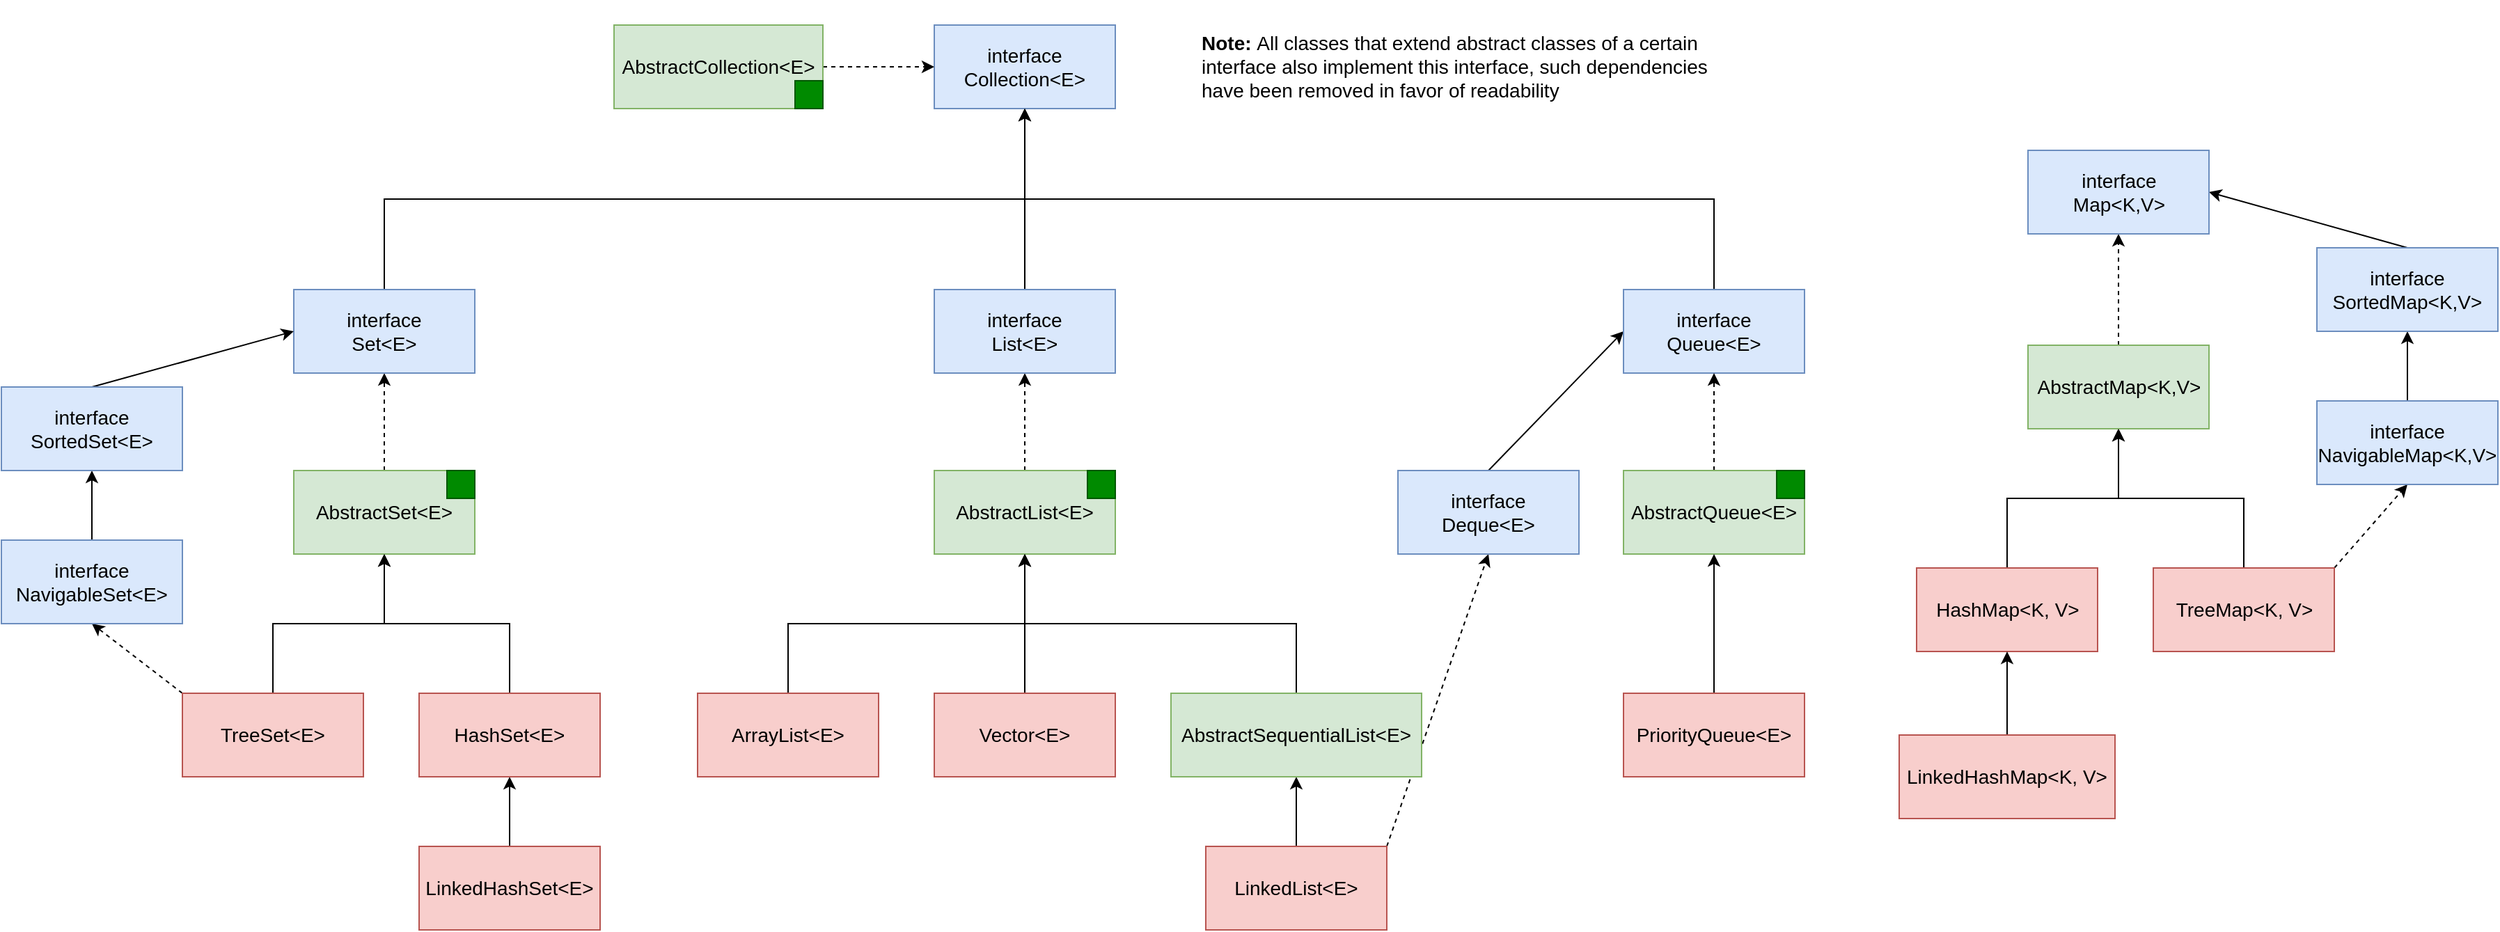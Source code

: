 <mxfile version="21.7.0" type="device">
  <diagram id="R2lEEEUBdFMjLlhIrx00" name="Page-1">
    <mxGraphModel dx="2233" dy="1536" grid="1" gridSize="10" guides="1" tooltips="1" connect="1" arrows="1" fold="1" page="1" pageScale="1" pageWidth="827" pageHeight="583" math="0" shadow="0" extFonts="Permanent Marker^https://fonts.googleapis.com/css?family=Permanent+Marker">
      <root>
        <mxCell id="0" />
        <mxCell id="1" parent="0" />
        <mxCell id="L1TCq9zQZdZeffClUEeR-6" style="edgeStyle=orthogonalEdgeStyle;rounded=0;orthogonalLoop=1;jettySize=auto;html=1;entryX=0.5;entryY=1;entryDx=0;entryDy=0;" parent="1" source="L1TCq9zQZdZeffClUEeR-1" target="L1TCq9zQZdZeffClUEeR-3" edge="1">
          <mxGeometry relative="1" as="geometry" />
        </mxCell>
        <mxCell id="L1TCq9zQZdZeffClUEeR-7" style="rounded=0;orthogonalLoop=1;jettySize=auto;html=1;entryX=0.5;entryY=1;entryDx=0;entryDy=0;dashed=1;exitX=0;exitY=0;exitDx=0;exitDy=0;" parent="1" source="L1TCq9zQZdZeffClUEeR-1" target="L1TCq9zQZdZeffClUEeR-2" edge="1">
          <mxGeometry relative="1" as="geometry" />
        </mxCell>
        <mxCell id="L1TCq9zQZdZeffClUEeR-1" value="&lt;font style=&quot;font-size: 14px;&quot;&gt;TreeSet&amp;lt;E&amp;gt;&lt;/font&gt;" style="rounded=0;whiteSpace=wrap;html=1;fillColor=#f8cecc;strokeColor=#b85450;" parent="1" vertex="1">
          <mxGeometry x="-283" y="170" width="130" height="60" as="geometry" />
        </mxCell>
        <mxCell id="L1TCq9zQZdZeffClUEeR-13" style="edgeStyle=orthogonalEdgeStyle;rounded=0;orthogonalLoop=1;jettySize=auto;html=1;entryX=0.5;entryY=1;entryDx=0;entryDy=0;" parent="1" source="L1TCq9zQZdZeffClUEeR-2" target="L1TCq9zQZdZeffClUEeR-12" edge="1">
          <mxGeometry relative="1" as="geometry" />
        </mxCell>
        <mxCell id="L1TCq9zQZdZeffClUEeR-2" value="&lt;font style=&quot;font-size: 14px;&quot;&gt;interface&lt;br&gt;NavigableSet&lt;/font&gt;&lt;span style=&quot;font-size: 14px;&quot;&gt;&amp;lt;E&amp;gt;&lt;/span&gt;" style="rounded=0;whiteSpace=wrap;html=1;fillColor=#dae8fc;strokeColor=#6c8ebf;" parent="1" vertex="1">
          <mxGeometry x="-413" y="60" width="130" height="60" as="geometry" />
        </mxCell>
        <mxCell id="L1TCq9zQZdZeffClUEeR-11" style="rounded=0;orthogonalLoop=1;jettySize=auto;html=1;entryX=0.5;entryY=1;entryDx=0;entryDy=0;dashed=1;exitX=0.5;exitY=0;exitDx=0;exitDy=0;" parent="1" source="L1TCq9zQZdZeffClUEeR-3" target="L1TCq9zQZdZeffClUEeR-8" edge="1">
          <mxGeometry relative="1" as="geometry" />
        </mxCell>
        <mxCell id="L1TCq9zQZdZeffClUEeR-3" value="&lt;font style=&quot;font-size: 14px;&quot;&gt;AbstractSet&amp;lt;E&amp;gt;&lt;/font&gt;" style="rounded=0;whiteSpace=wrap;html=1;fillColor=#d5e8d4;strokeColor=#82b366;" parent="1" vertex="1">
          <mxGeometry x="-203" y="10" width="130" height="60" as="geometry" />
        </mxCell>
        <mxCell id="L1TCq9zQZdZeffClUEeR-16" style="rounded=0;orthogonalLoop=1;jettySize=auto;html=1;exitX=0.5;exitY=0;exitDx=0;exitDy=0;entryX=0.5;entryY=1;entryDx=0;entryDy=0;edgeStyle=orthogonalEdgeStyle;" parent="1" source="L1TCq9zQZdZeffClUEeR-8" target="L1TCq9zQZdZeffClUEeR-15" edge="1">
          <mxGeometry relative="1" as="geometry" />
        </mxCell>
        <mxCell id="L1TCq9zQZdZeffClUEeR-8" value="&lt;font style=&quot;font-size: 14px;&quot;&gt;interface&lt;br&gt;Set&amp;lt;E&amp;gt;&lt;/font&gt;" style="rounded=0;whiteSpace=wrap;html=1;fillColor=#dae8fc;strokeColor=#6c8ebf;" parent="1" vertex="1">
          <mxGeometry x="-203" y="-120" width="130" height="60" as="geometry" />
        </mxCell>
        <mxCell id="L1TCq9zQZdZeffClUEeR-14" style="rounded=0;orthogonalLoop=1;jettySize=auto;html=1;exitX=0.5;exitY=0;exitDx=0;exitDy=0;entryX=0;entryY=0.5;entryDx=0;entryDy=0;" parent="1" source="L1TCq9zQZdZeffClUEeR-12" target="L1TCq9zQZdZeffClUEeR-8" edge="1">
          <mxGeometry relative="1" as="geometry" />
        </mxCell>
        <mxCell id="L1TCq9zQZdZeffClUEeR-12" value="&lt;font style=&quot;font-size: 14px;&quot;&gt;interface SortedSet&amp;lt;E&amp;gt;&lt;/font&gt;" style="rounded=0;whiteSpace=wrap;html=1;fillColor=#dae8fc;strokeColor=#6c8ebf;" parent="1" vertex="1">
          <mxGeometry x="-413" y="-50" width="130" height="60" as="geometry" />
        </mxCell>
        <mxCell id="L1TCq9zQZdZeffClUEeR-15" value="&lt;font style=&quot;font-size: 14px;&quot;&gt;interface&lt;br&gt;Collection&amp;lt;E&amp;gt;&lt;/font&gt;" style="rounded=0;whiteSpace=wrap;html=1;fillColor=#dae8fc;strokeColor=#6c8ebf;" parent="1" vertex="1">
          <mxGeometry x="257" y="-310" width="130" height="60" as="geometry" />
        </mxCell>
        <mxCell id="L1TCq9zQZdZeffClUEeR-22" style="edgeStyle=orthogonalEdgeStyle;rounded=0;orthogonalLoop=1;jettySize=auto;html=1;entryX=0.5;entryY=1;entryDx=0;entryDy=0;" parent="1" source="L1TCq9zQZdZeffClUEeR-18" target="L1TCq9zQZdZeffClUEeR-21" edge="1">
          <mxGeometry relative="1" as="geometry" />
        </mxCell>
        <mxCell id="L1TCq9zQZdZeffClUEeR-18" value="&lt;font style=&quot;font-size: 14px;&quot;&gt;LinkedHashSet&amp;lt;E&amp;gt;&lt;/font&gt;" style="rounded=0;whiteSpace=wrap;html=1;fillColor=#f8cecc;strokeColor=#b85450;" parent="1" vertex="1">
          <mxGeometry x="-113" y="280" width="130" height="60" as="geometry" />
        </mxCell>
        <mxCell id="L1TCq9zQZdZeffClUEeR-24" style="edgeStyle=orthogonalEdgeStyle;rounded=0;orthogonalLoop=1;jettySize=auto;html=1;exitX=0.5;exitY=0;exitDx=0;exitDy=0;entryX=0.5;entryY=1;entryDx=0;entryDy=0;" parent="1" source="L1TCq9zQZdZeffClUEeR-21" target="L1TCq9zQZdZeffClUEeR-3" edge="1">
          <mxGeometry relative="1" as="geometry" />
        </mxCell>
        <mxCell id="L1TCq9zQZdZeffClUEeR-21" value="&lt;font style=&quot;font-size: 14px;&quot;&gt;HashSet&amp;lt;E&amp;gt;&lt;/font&gt;" style="rounded=0;whiteSpace=wrap;html=1;fillColor=#f8cecc;strokeColor=#b85450;" parent="1" vertex="1">
          <mxGeometry x="-113" y="170" width="130" height="60" as="geometry" />
        </mxCell>
        <mxCell id="L1TCq9zQZdZeffClUEeR-27" style="edgeStyle=orthogonalEdgeStyle;rounded=0;orthogonalLoop=1;jettySize=auto;html=1;entryX=0.5;entryY=1;entryDx=0;entryDy=0;" parent="1" source="L1TCq9zQZdZeffClUEeR-28" target="L1TCq9zQZdZeffClUEeR-29" edge="1">
          <mxGeometry relative="1" as="geometry" />
        </mxCell>
        <mxCell id="L1TCq9zQZdZeffClUEeR-28" value="&lt;font style=&quot;font-size: 14px;&quot;&gt;Vector&amp;lt;E&amp;gt;&lt;/font&gt;" style="rounded=0;whiteSpace=wrap;html=1;fillColor=#f8cecc;strokeColor=#b85450;" parent="1" vertex="1">
          <mxGeometry x="257" y="170" width="130" height="60" as="geometry" />
        </mxCell>
        <mxCell id="L1TCq9zQZdZeffClUEeR-39" style="rounded=0;orthogonalLoop=1;jettySize=auto;html=1;exitX=0.5;exitY=0;exitDx=0;exitDy=0;entryX=0.5;entryY=1;entryDx=0;entryDy=0;dashed=1;" parent="1" source="L1TCq9zQZdZeffClUEeR-29" target="L1TCq9zQZdZeffClUEeR-36" edge="1">
          <mxGeometry relative="1" as="geometry" />
        </mxCell>
        <mxCell id="L1TCq9zQZdZeffClUEeR-29" value="&lt;font style=&quot;font-size: 14px;&quot;&gt;AbstractList&amp;lt;E&amp;gt;&lt;/font&gt;" style="rounded=0;whiteSpace=wrap;html=1;fillColor=#d5e8d4;strokeColor=#82b366;" parent="1" vertex="1">
          <mxGeometry x="257" y="10" width="130" height="60" as="geometry" />
        </mxCell>
        <mxCell id="L1TCq9zQZdZeffClUEeR-66" style="edgeStyle=orthogonalEdgeStyle;rounded=0;orthogonalLoop=1;jettySize=auto;html=1;exitX=0.5;exitY=0;exitDx=0;exitDy=0;entryX=0.5;entryY=1;entryDx=0;entryDy=0;" parent="1" source="L1TCq9zQZdZeffClUEeR-33" target="L1TCq9zQZdZeffClUEeR-29" edge="1">
          <mxGeometry relative="1" as="geometry" />
        </mxCell>
        <mxCell id="L1TCq9zQZdZeffClUEeR-33" value="&lt;font style=&quot;font-size: 14px;&quot;&gt;ArrayList&amp;lt;E&amp;gt;&lt;/font&gt;" style="rounded=0;whiteSpace=wrap;html=1;fillColor=#f8cecc;strokeColor=#b85450;" parent="1" vertex="1">
          <mxGeometry x="87" y="170" width="130" height="60" as="geometry" />
        </mxCell>
        <mxCell id="L1TCq9zQZdZeffClUEeR-38" style="rounded=0;orthogonalLoop=1;jettySize=auto;html=1;exitX=0.5;exitY=0;exitDx=0;exitDy=0;entryX=0.5;entryY=1;entryDx=0;entryDy=0;edgeStyle=orthogonalEdgeStyle;" parent="1" source="L1TCq9zQZdZeffClUEeR-36" target="L1TCq9zQZdZeffClUEeR-15" edge="1">
          <mxGeometry relative="1" as="geometry" />
        </mxCell>
        <mxCell id="L1TCq9zQZdZeffClUEeR-36" value="&lt;font style=&quot;font-size: 14px;&quot;&gt;interface&lt;br&gt;List&amp;lt;E&amp;gt;&lt;/font&gt;" style="rounded=0;whiteSpace=wrap;html=1;fillColor=#dae8fc;strokeColor=#6c8ebf;" parent="1" vertex="1">
          <mxGeometry x="257" y="-120" width="130" height="60" as="geometry" />
        </mxCell>
        <mxCell id="L1TCq9zQZdZeffClUEeR-48" value="" style="edgeStyle=orthogonalEdgeStyle;rounded=0;orthogonalLoop=1;jettySize=auto;html=1;" parent="1" source="L1TCq9zQZdZeffClUEeR-45" target="L1TCq9zQZdZeffClUEeR-47" edge="1">
          <mxGeometry relative="1" as="geometry" />
        </mxCell>
        <mxCell id="L1TCq9zQZdZeffClUEeR-51" style="rounded=0;orthogonalLoop=1;jettySize=auto;html=1;exitX=1;exitY=0;exitDx=0;exitDy=0;entryX=0.5;entryY=1;entryDx=0;entryDy=0;dashed=1;" parent="1" source="L1TCq9zQZdZeffClUEeR-45" target="L1TCq9zQZdZeffClUEeR-50" edge="1">
          <mxGeometry relative="1" as="geometry">
            <mxPoint x="607" y="280" as="sourcePoint" />
          </mxGeometry>
        </mxCell>
        <mxCell id="L1TCq9zQZdZeffClUEeR-45" value="&lt;font style=&quot;font-size: 14px;&quot;&gt;LinkedList&amp;lt;E&amp;gt;&lt;/font&gt;" style="rounded=0;whiteSpace=wrap;html=1;fillColor=#f8cecc;strokeColor=#b85450;" parent="1" vertex="1">
          <mxGeometry x="452" y="280" width="130" height="60" as="geometry" />
        </mxCell>
        <mxCell id="L1TCq9zQZdZeffClUEeR-56" style="edgeStyle=orthogonalEdgeStyle;rounded=0;orthogonalLoop=1;jettySize=auto;html=1;exitX=0.5;exitY=0;exitDx=0;exitDy=0;entryX=0.5;entryY=1;entryDx=0;entryDy=0;" parent="1" source="L1TCq9zQZdZeffClUEeR-47" target="L1TCq9zQZdZeffClUEeR-29" edge="1">
          <mxGeometry relative="1" as="geometry" />
        </mxCell>
        <mxCell id="L1TCq9zQZdZeffClUEeR-53" style="rounded=0;orthogonalLoop=1;jettySize=auto;html=1;exitX=0.5;exitY=0;exitDx=0;exitDy=0;entryX=0;entryY=0.5;entryDx=0;entryDy=0;" parent="1" source="L1TCq9zQZdZeffClUEeR-50" target="L1TCq9zQZdZeffClUEeR-52" edge="1">
          <mxGeometry relative="1" as="geometry" />
        </mxCell>
        <mxCell id="L1TCq9zQZdZeffClUEeR-50" value="&lt;font style=&quot;font-size: 14px;&quot;&gt;interface&lt;br&gt;Deque&amp;lt;E&amp;gt;&lt;/font&gt;" style="rounded=0;whiteSpace=wrap;html=1;fillColor=#dae8fc;strokeColor=#6c8ebf;" parent="1" vertex="1">
          <mxGeometry x="590" y="10.0" width="130" height="60" as="geometry" />
        </mxCell>
        <mxCell id="L1TCq9zQZdZeffClUEeR-54" style="rounded=0;orthogonalLoop=1;jettySize=auto;html=1;exitX=0.5;exitY=0;exitDx=0;exitDy=0;entryX=0.5;entryY=1;entryDx=0;entryDy=0;edgeStyle=orthogonalEdgeStyle;" parent="1" source="L1TCq9zQZdZeffClUEeR-52" target="L1TCq9zQZdZeffClUEeR-15" edge="1">
          <mxGeometry relative="1" as="geometry" />
        </mxCell>
        <mxCell id="L1TCq9zQZdZeffClUEeR-52" value="&lt;font style=&quot;font-size: 14px;&quot;&gt;interface&lt;br&gt;Queue&amp;lt;E&amp;gt;&lt;/font&gt;" style="rounded=0;whiteSpace=wrap;html=1;fillColor=#dae8fc;strokeColor=#6c8ebf;" parent="1" vertex="1">
          <mxGeometry x="752" y="-120" width="130" height="60" as="geometry" />
        </mxCell>
        <mxCell id="L1TCq9zQZdZeffClUEeR-47" value="&lt;font style=&quot;font-size: 14px;&quot;&gt;AbstractSequentialList&amp;lt;E&amp;gt;&lt;/font&gt;" style="rounded=0;whiteSpace=wrap;html=1;fillColor=#d5e8d4;strokeColor=#82b366;" parent="1" vertex="1">
          <mxGeometry x="427" y="170" width="180" height="60" as="geometry" />
        </mxCell>
        <mxCell id="L1TCq9zQZdZeffClUEeR-62" style="rounded=0;orthogonalLoop=1;jettySize=auto;html=1;exitX=0.5;exitY=0;exitDx=0;exitDy=0;entryX=0.5;entryY=1;entryDx=0;entryDy=0;dashed=1;" parent="1" source="L1TCq9zQZdZeffClUEeR-61" target="L1TCq9zQZdZeffClUEeR-52" edge="1">
          <mxGeometry relative="1" as="geometry" />
        </mxCell>
        <mxCell id="L1TCq9zQZdZeffClUEeR-61" value="&lt;font style=&quot;font-size: 14px;&quot;&gt;AbstractQueue&amp;lt;E&amp;gt;&lt;/font&gt;" style="rounded=0;whiteSpace=wrap;html=1;fillColor=#d5e8d4;strokeColor=#82b366;" parent="1" vertex="1">
          <mxGeometry x="752" y="10" width="130" height="60" as="geometry" />
        </mxCell>
        <mxCell id="L1TCq9zQZdZeffClUEeR-65" style="edgeStyle=orthogonalEdgeStyle;rounded=0;orthogonalLoop=1;jettySize=auto;html=1;entryX=0.5;entryY=1;entryDx=0;entryDy=0;" parent="1" source="L1TCq9zQZdZeffClUEeR-64" target="L1TCq9zQZdZeffClUEeR-61" edge="1">
          <mxGeometry relative="1" as="geometry" />
        </mxCell>
        <mxCell id="L1TCq9zQZdZeffClUEeR-64" value="&lt;font style=&quot;font-size: 14px;&quot;&gt;PriorityQueue&amp;lt;E&amp;gt;&lt;/font&gt;" style="rounded=0;whiteSpace=wrap;html=1;fillColor=#f8cecc;strokeColor=#b85450;" parent="1" vertex="1">
          <mxGeometry x="752" y="170" width="130" height="60" as="geometry" />
        </mxCell>
        <mxCell id="L1TCq9zQZdZeffClUEeR-68" value="" style="rounded=0;whiteSpace=wrap;html=1;fillColor=#008a00;fontColor=#ffffff;strokeColor=#005700;" parent="1" vertex="1">
          <mxGeometry x="-93" y="10" width="20" height="20" as="geometry" />
        </mxCell>
        <mxCell id="L1TCq9zQZdZeffClUEeR-69" value="" style="rounded=0;whiteSpace=wrap;html=1;fillColor=#008a00;fontColor=#ffffff;strokeColor=#005700;" parent="1" vertex="1">
          <mxGeometry x="367" y="10" width="20" height="20" as="geometry" />
        </mxCell>
        <mxCell id="L1TCq9zQZdZeffClUEeR-70" value="" style="rounded=0;whiteSpace=wrap;html=1;fillColor=#008a00;fontColor=#ffffff;strokeColor=#005700;" parent="1" vertex="1">
          <mxGeometry x="862" y="10" width="20" height="20" as="geometry" />
        </mxCell>
        <mxCell id="L1TCq9zQZdZeffClUEeR-79" style="edgeStyle=orthogonalEdgeStyle;rounded=0;orthogonalLoop=1;jettySize=auto;html=1;exitX=0.5;exitY=0;exitDx=0;exitDy=0;entryX=0.5;entryY=1;entryDx=0;entryDy=0;" parent="1" source="L1TCq9zQZdZeffClUEeR-74" target="L1TCq9zQZdZeffClUEeR-75" edge="1">
          <mxGeometry relative="1" as="geometry" />
        </mxCell>
        <mxCell id="L1TCq9zQZdZeffClUEeR-84" style="rounded=0;orthogonalLoop=1;jettySize=auto;html=1;exitX=1;exitY=0;exitDx=0;exitDy=0;entryX=0.5;entryY=1;entryDx=0;entryDy=0;dashed=1;" parent="1" source="L1TCq9zQZdZeffClUEeR-74" target="L1TCq9zQZdZeffClUEeR-76" edge="1">
          <mxGeometry relative="1" as="geometry" />
        </mxCell>
        <mxCell id="L1TCq9zQZdZeffClUEeR-74" value="&lt;font style=&quot;font-size: 14px;&quot;&gt;TreeMap&amp;lt;K, V&amp;gt;&lt;/font&gt;" style="rounded=0;whiteSpace=wrap;html=1;fillColor=#f8cecc;strokeColor=#b85450;" parent="1" vertex="1">
          <mxGeometry x="1132.5" y="80" width="130" height="60" as="geometry" />
        </mxCell>
        <mxCell id="L1TCq9zQZdZeffClUEeR-82" style="edgeStyle=orthogonalEdgeStyle;rounded=0;orthogonalLoop=1;jettySize=auto;html=1;exitX=0.5;exitY=0;exitDx=0;exitDy=0;entryX=0.5;entryY=1;entryDx=0;entryDy=0;dashed=1;" parent="1" source="L1TCq9zQZdZeffClUEeR-75" target="L1TCq9zQZdZeffClUEeR-80" edge="1">
          <mxGeometry relative="1" as="geometry" />
        </mxCell>
        <mxCell id="L1TCq9zQZdZeffClUEeR-75" value="&lt;font style=&quot;font-size: 14px;&quot;&gt;AbstractMap&amp;lt;K,V&amp;gt;&lt;/font&gt;" style="rounded=0;whiteSpace=wrap;html=1;fillColor=#d5e8d4;strokeColor=#82b366;" parent="1" vertex="1">
          <mxGeometry x="1042.5" y="-80" width="130" height="60" as="geometry" />
        </mxCell>
        <mxCell id="L1TCq9zQZdZeffClUEeR-78" style="edgeStyle=orthogonalEdgeStyle;rounded=0;orthogonalLoop=1;jettySize=auto;html=1;exitX=0.5;exitY=0;exitDx=0;exitDy=0;entryX=0.5;entryY=1;entryDx=0;entryDy=0;" parent="1" source="L1TCq9zQZdZeffClUEeR-76" target="L1TCq9zQZdZeffClUEeR-77" edge="1">
          <mxGeometry relative="1" as="geometry" />
        </mxCell>
        <mxCell id="L1TCq9zQZdZeffClUEeR-76" value="&lt;font style=&quot;font-size: 14px;&quot;&gt;interface&lt;br&gt;NavigableMap&amp;lt;K,V&amp;gt;&lt;/font&gt;" style="rounded=0;whiteSpace=wrap;html=1;fillColor=#dae8fc;strokeColor=#6c8ebf;" parent="1" vertex="1">
          <mxGeometry x="1250" y="-40" width="130" height="60" as="geometry" />
        </mxCell>
        <mxCell id="L1TCq9zQZdZeffClUEeR-81" style="rounded=0;orthogonalLoop=1;jettySize=auto;html=1;exitX=0.5;exitY=0;exitDx=0;exitDy=0;entryX=1;entryY=0.5;entryDx=0;entryDy=0;" parent="1" source="L1TCq9zQZdZeffClUEeR-77" target="L1TCq9zQZdZeffClUEeR-80" edge="1">
          <mxGeometry relative="1" as="geometry" />
        </mxCell>
        <mxCell id="L1TCq9zQZdZeffClUEeR-77" value="&lt;font style=&quot;font-size: 14px;&quot;&gt;interface&lt;br&gt;SortedMap&amp;lt;K,V&amp;gt;&lt;/font&gt;" style="rounded=0;whiteSpace=wrap;html=1;fillColor=#dae8fc;strokeColor=#6c8ebf;" parent="1" vertex="1">
          <mxGeometry x="1250" y="-150" width="130" height="60" as="geometry" />
        </mxCell>
        <mxCell id="L1TCq9zQZdZeffClUEeR-80" value="&lt;font style=&quot;font-size: 14px;&quot;&gt;interface&lt;br&gt;Map&amp;lt;K,V&amp;gt;&lt;/font&gt;" style="rounded=0;whiteSpace=wrap;html=1;fillColor=#dae8fc;strokeColor=#6c8ebf;" parent="1" vertex="1">
          <mxGeometry x="1042.5" y="-220" width="130" height="60" as="geometry" />
        </mxCell>
        <mxCell id="L1TCq9zQZdZeffClUEeR-87" style="edgeStyle=orthogonalEdgeStyle;rounded=0;orthogonalLoop=1;jettySize=auto;html=1;exitX=0.5;exitY=0;exitDx=0;exitDy=0;entryX=0.5;entryY=1;entryDx=0;entryDy=0;" parent="1" source="L1TCq9zQZdZeffClUEeR-85" target="L1TCq9zQZdZeffClUEeR-75" edge="1">
          <mxGeometry relative="1" as="geometry" />
        </mxCell>
        <mxCell id="L1TCq9zQZdZeffClUEeR-85" value="&lt;font style=&quot;font-size: 14px;&quot;&gt;HashMap&amp;lt;K, V&amp;gt;&lt;/font&gt;" style="rounded=0;whiteSpace=wrap;html=1;fillColor=#f8cecc;strokeColor=#b85450;" parent="1" vertex="1">
          <mxGeometry x="962.5" y="80" width="130" height="60" as="geometry" />
        </mxCell>
        <mxCell id="L1TCq9zQZdZeffClUEeR-88" style="edgeStyle=orthogonalEdgeStyle;rounded=0;orthogonalLoop=1;jettySize=auto;html=1;exitX=0.5;exitY=0;exitDx=0;exitDy=0;entryX=0.5;entryY=1;entryDx=0;entryDy=0;" parent="1" source="L1TCq9zQZdZeffClUEeR-86" target="L1TCq9zQZdZeffClUEeR-85" edge="1">
          <mxGeometry relative="1" as="geometry" />
        </mxCell>
        <mxCell id="L1TCq9zQZdZeffClUEeR-86" value="&lt;font style=&quot;font-size: 14px;&quot;&gt;LinkedHashMap&amp;lt;K, V&amp;gt;&lt;/font&gt;" style="rounded=0;whiteSpace=wrap;html=1;fillColor=#f8cecc;strokeColor=#b85450;" parent="1" vertex="1">
          <mxGeometry x="950" y="200" width="155" height="60" as="geometry" />
        </mxCell>
        <mxCell id="L1TCq9zQZdZeffClUEeR-91" style="edgeStyle=orthogonalEdgeStyle;rounded=0;orthogonalLoop=1;jettySize=auto;html=1;exitX=1;exitY=0.5;exitDx=0;exitDy=0;entryX=0;entryY=0.5;entryDx=0;entryDy=0;dashed=1;" parent="1" source="L1TCq9zQZdZeffClUEeR-89" target="L1TCq9zQZdZeffClUEeR-15" edge="1">
          <mxGeometry relative="1" as="geometry" />
        </mxCell>
        <mxCell id="L1TCq9zQZdZeffClUEeR-89" value="&lt;font style=&quot;font-size: 14px;&quot;&gt;AbstractCollection&amp;lt;E&amp;gt;&lt;/font&gt;" style="rounded=0;whiteSpace=wrap;html=1;fillColor=#d5e8d4;strokeColor=#82b366;" parent="1" vertex="1">
          <mxGeometry x="27" y="-310" width="150" height="60" as="geometry" />
        </mxCell>
        <mxCell id="L1TCq9zQZdZeffClUEeR-93" value="" style="rounded=0;whiteSpace=wrap;html=1;fillColor=#008a00;fontColor=#ffffff;strokeColor=#005700;" parent="1" vertex="1">
          <mxGeometry x="157" y="-270" width="20" height="20" as="geometry" />
        </mxCell>
        <mxCell id="L1TCq9zQZdZeffClUEeR-95" value="&lt;font style=&quot;font-size: 14px;&quot;&gt;&lt;b&gt;Note: &lt;/b&gt;All classes that extend abstract classes of a certain interface also implement this interface, such dependencies have been removed in favor of readability&lt;/font&gt;" style="text;html=1;strokeColor=none;fillColor=none;align=left;verticalAlign=middle;whiteSpace=wrap;rounded=0;" parent="1" vertex="1">
          <mxGeometry x="447" y="-327.5" width="380" height="95" as="geometry" />
        </mxCell>
      </root>
    </mxGraphModel>
  </diagram>
</mxfile>

